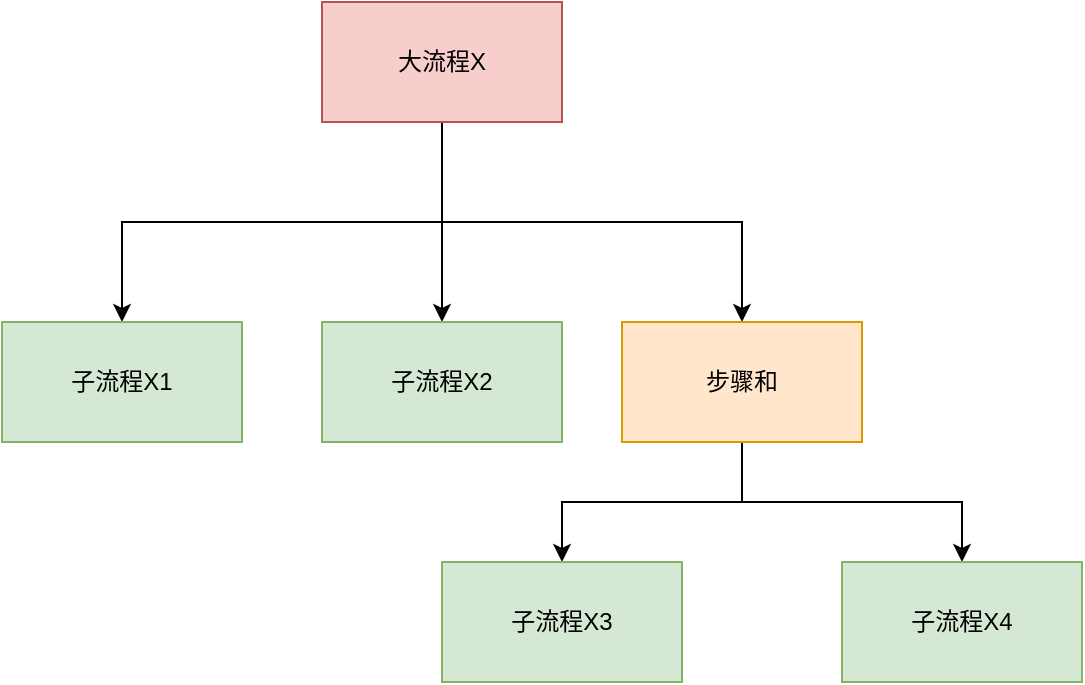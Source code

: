 <mxfile version="14.5.10" type="github" pages="5">
  <diagram id="QJ-M9dAqX3-2-o2Iueh3" name="风控系统流程说明">
    <mxGraphModel dx="1108" dy="451" grid="1" gridSize="10" guides="1" tooltips="1" connect="1" arrows="1" fold="1" page="1" pageScale="1" pageWidth="1920" pageHeight="1200" math="0" shadow="0">
      <root>
        <mxCell id="0" />
        <mxCell id="1" parent="0" />
        <mxCell id="w2se8LOjkHO6Jgg3hvdt-7" style="edgeStyle=orthogonalEdgeStyle;rounded=0;orthogonalLoop=1;jettySize=auto;html=1;entryX=0.5;entryY=0;entryDx=0;entryDy=0;exitX=0.5;exitY=1;exitDx=0;exitDy=0;" parent="1" source="w2se8LOjkHO6Jgg3hvdt-1" target="w2se8LOjkHO6Jgg3hvdt-2" edge="1">
          <mxGeometry relative="1" as="geometry" />
        </mxCell>
        <mxCell id="w2se8LOjkHO6Jgg3hvdt-8" style="edgeStyle=orthogonalEdgeStyle;rounded=0;orthogonalLoop=1;jettySize=auto;html=1;entryX=0.5;entryY=0;entryDx=0;entryDy=0;" parent="1" source="w2se8LOjkHO6Jgg3hvdt-1" target="w2se8LOjkHO6Jgg3hvdt-6" edge="1">
          <mxGeometry relative="1" as="geometry">
            <Array as="points">
              <mxPoint x="330" y="230" />
              <mxPoint x="330" y="230" />
            </Array>
          </mxGeometry>
        </mxCell>
        <mxCell id="w2se8LOjkHO6Jgg3hvdt-9" style="edgeStyle=orthogonalEdgeStyle;rounded=0;orthogonalLoop=1;jettySize=auto;html=1;" parent="1" source="w2se8LOjkHO6Jgg3hvdt-1" target="w2se8LOjkHO6Jgg3hvdt-5" edge="1">
          <mxGeometry relative="1" as="geometry">
            <Array as="points">
              <mxPoint x="330" y="280" />
              <mxPoint x="480" y="280" />
            </Array>
          </mxGeometry>
        </mxCell>
        <mxCell id="w2se8LOjkHO6Jgg3hvdt-1" value="大流程X" style="rounded=0;whiteSpace=wrap;html=1;fillColor=#f8cecc;strokeColor=#b85450;" parent="1" vertex="1">
          <mxGeometry x="270" y="170" width="120" height="60" as="geometry" />
        </mxCell>
        <mxCell id="w2se8LOjkHO6Jgg3hvdt-2" value="子流程X1" style="rounded=0;whiteSpace=wrap;html=1;fillColor=#d5e8d4;strokeColor=#82b366;" parent="1" vertex="1">
          <mxGeometry x="110" y="330" width="120" height="60" as="geometry" />
        </mxCell>
        <mxCell id="w2se8LOjkHO6Jgg3hvdt-12" style="edgeStyle=orthogonalEdgeStyle;rounded=0;orthogonalLoop=1;jettySize=auto;html=1;entryX=0.5;entryY=0;entryDx=0;entryDy=0;" parent="1" source="w2se8LOjkHO6Jgg3hvdt-5" target="w2se8LOjkHO6Jgg3hvdt-10" edge="1">
          <mxGeometry relative="1" as="geometry" />
        </mxCell>
        <mxCell id="w2se8LOjkHO6Jgg3hvdt-13" style="edgeStyle=orthogonalEdgeStyle;rounded=0;orthogonalLoop=1;jettySize=auto;html=1;" parent="1" source="w2se8LOjkHO6Jgg3hvdt-5" target="w2se8LOjkHO6Jgg3hvdt-11" edge="1">
          <mxGeometry relative="1" as="geometry" />
        </mxCell>
        <mxCell id="w2se8LOjkHO6Jgg3hvdt-5" value="步骤和" style="rounded=0;whiteSpace=wrap;html=1;fillColor=#ffe6cc;strokeColor=#d79b00;" parent="1" vertex="1">
          <mxGeometry x="420" y="330" width="120" height="60" as="geometry" />
        </mxCell>
        <mxCell id="w2se8LOjkHO6Jgg3hvdt-6" value="子流程X2" style="rounded=0;whiteSpace=wrap;html=1;fillColor=#d5e8d4;strokeColor=#82b366;" parent="1" vertex="1">
          <mxGeometry x="270" y="330" width="120" height="60" as="geometry" />
        </mxCell>
        <mxCell id="w2se8LOjkHO6Jgg3hvdt-10" value="子流程X3" style="rounded=0;whiteSpace=wrap;html=1;fillColor=#d5e8d4;strokeColor=#82b366;" parent="1" vertex="1">
          <mxGeometry x="330" y="450" width="120" height="60" as="geometry" />
        </mxCell>
        <mxCell id="w2se8LOjkHO6Jgg3hvdt-11" value="子流程X4" style="rounded=0;whiteSpace=wrap;html=1;fillColor=#d5e8d4;strokeColor=#82b366;" parent="1" vertex="1">
          <mxGeometry x="530" y="450" width="120" height="60" as="geometry" />
        </mxCell>
      </root>
    </mxGraphModel>
  </diagram>
  <diagram id="ijwThVhq8FU2h9F7z8u2" name="流程流转的几种情况">
    <mxGraphModel dx="3028" dy="485" grid="1" gridSize="10" guides="1" tooltips="1" connect="1" arrows="1" fold="1" page="1" pageScale="1" pageWidth="1920" pageHeight="1200" math="0" shadow="0">
      <root>
        <mxCell id="OxI2gEbDwQSYO3MvIidU-0" />
        <mxCell id="OxI2gEbDwQSYO3MvIidU-1" parent="OxI2gEbDwQSYO3MvIidU-0" />
        <mxCell id="OxI2gEbDwQSYO3MvIidU-6" style="edgeStyle=orthogonalEdgeStyle;rounded=0;orthogonalLoop=1;jettySize=auto;html=1;entryX=0.5;entryY=0;entryDx=0;entryDy=0;exitX=0.5;exitY=1;exitDx=0;exitDy=0;" edge="1" parent="OxI2gEbDwQSYO3MvIidU-1" source="OxI2gEbDwQSYO3MvIidU-2" target="OxI2gEbDwQSYO3MvIidU-3">
          <mxGeometry relative="1" as="geometry" />
        </mxCell>
        <mxCell id="OxI2gEbDwQSYO3MvIidU-7" style="edgeStyle=orthogonalEdgeStyle;rounded=0;orthogonalLoop=1;jettySize=auto;html=1;" edge="1" parent="OxI2gEbDwQSYO3MvIidU-1" source="OxI2gEbDwQSYO3MvIidU-2" target="OxI2gEbDwQSYO3MvIidU-5">
          <mxGeometry relative="1" as="geometry" />
        </mxCell>
        <mxCell id="OxI2gEbDwQSYO3MvIidU-8" style="edgeStyle=orthogonalEdgeStyle;rounded=0;orthogonalLoop=1;jettySize=auto;html=1;" edge="1" parent="OxI2gEbDwQSYO3MvIidU-1" target="OxI2gEbDwQSYO3MvIidU-4">
          <mxGeometry relative="1" as="geometry">
            <mxPoint x="490" y="130" as="sourcePoint" />
            <Array as="points">
              <mxPoint x="490" y="170" />
              <mxPoint x="670" y="170" />
            </Array>
          </mxGeometry>
        </mxCell>
        <mxCell id="OxI2gEbDwQSYO3MvIidU-16" style="edgeStyle=orthogonalEdgeStyle;rounded=0;orthogonalLoop=1;jettySize=auto;html=1;entryX=0.5;entryY=0;entryDx=0;entryDy=0;" edge="1" parent="OxI2gEbDwQSYO3MvIidU-1" source="OxI2gEbDwQSYO3MvIidU-2" target="OxI2gEbDwQSYO3MvIidU-15">
          <mxGeometry relative="1" as="geometry">
            <Array as="points">
              <mxPoint x="490" y="170" />
              <mxPoint x="820" y="170" />
            </Array>
          </mxGeometry>
        </mxCell>
        <mxCell id="OxI2gEbDwQSYO3MvIidU-2" value="流程流转" style="rounded=0;whiteSpace=wrap;html=1;fillColor=#ffe6cc;strokeColor=#d79b00;" vertex="1" parent="OxI2gEbDwQSYO3MvIidU-1">
          <mxGeometry x="430" y="70" width="120" height="60" as="geometry" />
        </mxCell>
        <mxCell id="OxI2gEbDwQSYO3MvIidU-10" value="" style="edgeStyle=orthogonalEdgeStyle;rounded=0;orthogonalLoop=1;jettySize=auto;html=1;" edge="1" parent="OxI2gEbDwQSYO3MvIidU-1" source="OxI2gEbDwQSYO3MvIidU-3" target="OxI2gEbDwQSYO3MvIidU-9">
          <mxGeometry relative="1" as="geometry" />
        </mxCell>
        <mxCell id="OxI2gEbDwQSYO3MvIidU-12" style="edgeStyle=orthogonalEdgeStyle;rounded=0;orthogonalLoop=1;jettySize=auto;html=1;" edge="1" parent="OxI2gEbDwQSYO3MvIidU-1" source="OxI2gEbDwQSYO3MvIidU-3" target="OxI2gEbDwQSYO3MvIidU-11">
          <mxGeometry relative="1" as="geometry" />
        </mxCell>
        <mxCell id="OxI2gEbDwQSYO3MvIidU-3" value="正常流转" style="rounded=0;whiteSpace=wrap;html=1;fillColor=#f8cecc;strokeColor=#b85450;" vertex="1" parent="OxI2gEbDwQSYO3MvIidU-1">
          <mxGeometry x="260" y="210" width="120" height="60" as="geometry" />
        </mxCell>
        <mxCell id="OxI2gEbDwQSYO3MvIidU-4" value="超期案件流转" style="rounded=0;whiteSpace=wrap;html=1;fillColor=#fff2cc;strokeColor=#d6b656;" vertex="1" parent="OxI2gEbDwQSYO3MvIidU-1">
          <mxGeometry x="610" y="210" width="120" height="60" as="geometry" />
        </mxCell>
        <mxCell id="OxI2gEbDwQSYO3MvIidU-5" value="中转流转" style="rounded=0;whiteSpace=wrap;html=1;fillColor=#fff2cc;strokeColor=#d6b656;" vertex="1" parent="OxI2gEbDwQSYO3MvIidU-1">
          <mxGeometry x="430" y="210" width="120" height="60" as="geometry" />
        </mxCell>
        <mxCell id="OxI2gEbDwQSYO3MvIidU-9" value="下一步" style="whiteSpace=wrap;html=1;rounded=0;fillColor=#fff2cc;strokeColor=#d6b656;" vertex="1" parent="OxI2gEbDwQSYO3MvIidU-1">
          <mxGeometry x="350" y="360" width="120" height="60" as="geometry" />
        </mxCell>
        <mxCell id="OxI2gEbDwQSYO3MvIidU-14" style="edgeStyle=orthogonalEdgeStyle;rounded=0;orthogonalLoop=1;jettySize=auto;html=1;entryX=0.994;entryY=0.486;entryDx=0;entryDy=0;entryPerimeter=0;" edge="1" parent="OxI2gEbDwQSYO3MvIidU-1" source="OxI2gEbDwQSYO3MvIidU-11" target="OxI2gEbDwQSYO3MvIidU-13">
          <mxGeometry relative="1" as="geometry" />
        </mxCell>
        <mxCell id="OxI2gEbDwQSYO3MvIidU-11" value="需要填写右侧几道题目（审核公估调查内容、审核补充资料）" style="whiteSpace=wrap;html=1;rounded=0;fillColor=#fff2cc;strokeColor=#d6b656;" vertex="1" parent="OxI2gEbDwQSYO3MvIidU-1">
          <mxGeometry x="170" y="360" width="120" height="60" as="geometry" />
        </mxCell>
        <mxCell id="OxI2gEbDwQSYO3MvIidU-13" value="画外音：因为需要填写几道题目，历史处理记录得保存那几道题目，所以和普通的下一步是有小小区别的" style="shape=note;strokeWidth=2;fontSize=14;size=20;whiteSpace=wrap;html=1;fillColor=#fff2cc;strokeColor=#d6b656;fontColor=#666600;" vertex="1" parent="OxI2gEbDwQSYO3MvIidU-1">
          <mxGeometry x="-210" y="325" width="190" height="130" as="geometry" />
        </mxCell>
        <mxCell id="OxI2gEbDwQSYO3MvIidU-15" value="挪入法务库处理" style="rounded=0;whiteSpace=wrap;html=1;fillColor=#fff2cc;strokeColor=#d6b656;" vertex="1" parent="OxI2gEbDwQSYO3MvIidU-1">
          <mxGeometry x="760" y="210" width="120" height="60" as="geometry" />
        </mxCell>
      </root>
    </mxGraphModel>
  </diagram>
  <diagram id="QzJoTCRIiScc9nnJNiMO" name="流程流转流程图">
    <mxGraphModel dx="1108" dy="451" grid="1" gridSize="10" guides="1" tooltips="1" connect="1" arrows="1" fold="1" page="1" pageScale="1" pageWidth="1920" pageHeight="1200" math="0" shadow="0">
      <root>
        <mxCell id="KbT_Vq4MU8cuvfeZaU79-0" />
        <mxCell id="KbT_Vq4MU8cuvfeZaU79-1" parent="KbT_Vq4MU8cuvfeZaU79-0" />
        <mxCell id="KbT_Vq4MU8cuvfeZaU79-4" style="edgeStyle=orthogonalEdgeStyle;rounded=0;orthogonalLoop=1;jettySize=auto;html=1;entryX=0.5;entryY=0;entryDx=0;entryDy=0;" parent="KbT_Vq4MU8cuvfeZaU79-1" source="KbT_Vq4MU8cuvfeZaU79-2" target="KbT_Vq4MU8cuvfeZaU79-3" edge="1">
          <mxGeometry relative="1" as="geometry" />
        </mxCell>
        <mxCell id="KbT_Vq4MU8cuvfeZaU79-2" value="/casesCommon/caseNextStep" style="rounded=0;whiteSpace=wrap;html=1;" parent="KbT_Vq4MU8cuvfeZaU79-1" vertex="1">
          <mxGeometry x="490" y="140" width="190" height="60" as="geometry" />
        </mxCell>
        <mxCell id="KbT_Vq4MU8cuvfeZaU79-6" style="edgeStyle=orthogonalEdgeStyle;rounded=0;orthogonalLoop=1;jettySize=auto;html=1;" parent="KbT_Vq4MU8cuvfeZaU79-1" source="KbT_Vq4MU8cuvfeZaU79-3" target="KbT_Vq4MU8cuvfeZaU79-5" edge="1">
          <mxGeometry relative="1" as="geometry" />
        </mxCell>
        <mxCell id="KbT_Vq4MU8cuvfeZaU79-8" style="edgeStyle=orthogonalEdgeStyle;rounded=0;orthogonalLoop=1;jettySize=auto;html=1;" parent="KbT_Vq4MU8cuvfeZaU79-1" source="KbT_Vq4MU8cuvfeZaU79-3" target="KbT_Vq4MU8cuvfeZaU79-7" edge="1">
          <mxGeometry relative="1" as="geometry" />
        </mxCell>
        <mxCell id="KbT_Vq4MU8cuvfeZaU79-3" value="实时计算案件结论，判断是否需要重设menu_code" style="rounded=0;whiteSpace=wrap;html=1;" parent="KbT_Vq4MU8cuvfeZaU79-1" vertex="1">
          <mxGeometry x="525" y="260" width="120" height="60" as="geometry" />
        </mxCell>
        <mxCell id="KbT_Vq4MU8cuvfeZaU79-5" value="如果结论为撤案/拒付，需要重设meun_code，案件直接下一步到待归档" style="shape=note;strokeWidth=2;fontSize=14;size=20;whiteSpace=wrap;html=1;fillColor=#fff2cc;strokeColor=#d6b656;fontColor=#666600;" parent="KbT_Vq4MU8cuvfeZaU79-1" vertex="1">
          <mxGeometry x="240" y="230" width="120" height="120" as="geometry" />
        </mxCell>
        <mxCell id="KbT_Vq4MU8cuvfeZaU79-10" style="edgeStyle=orthogonalEdgeStyle;rounded=0;orthogonalLoop=1;jettySize=auto;html=1;entryX=1;entryY=0.433;entryDx=0;entryDy=0;entryPerimeter=0;" parent="KbT_Vq4MU8cuvfeZaU79-1" source="KbT_Vq4MU8cuvfeZaU79-7" target="KbT_Vq4MU8cuvfeZaU79-9" edge="1">
          <mxGeometry relative="1" as="geometry" />
        </mxCell>
        <mxCell id="KbT_Vq4MU8cuvfeZaU79-12" style="edgeStyle=orthogonalEdgeStyle;rounded=0;orthogonalLoop=1;jettySize=auto;html=1;" parent="KbT_Vq4MU8cuvfeZaU79-1" source="KbT_Vq4MU8cuvfeZaU79-7" target="KbT_Vq4MU8cuvfeZaU79-11" edge="1">
          <mxGeometry relative="1" as="geometry" />
        </mxCell>
        <mxCell id="KbT_Vq4MU8cuvfeZaU79-7" value="判断流程的前置判断是否已完成" style="rounded=0;whiteSpace=wrap;html=1;" parent="KbT_Vq4MU8cuvfeZaU79-1" vertex="1">
          <mxGeometry x="525" y="440" width="120" height="60" as="geometry" />
        </mxCell>
        <mxCell id="KbT_Vq4MU8cuvfeZaU79-9" value="比如输出初审结果下一步时，需要已生成调查函/调查表" style="shape=note;strokeWidth=2;fontSize=14;size=20;whiteSpace=wrap;html=1;fillColor=#fff2cc;strokeColor=#d6b656;fontColor=#666600;" parent="KbT_Vq4MU8cuvfeZaU79-1" vertex="1">
          <mxGeometry x="240" y="420" width="120" height="120" as="geometry" />
        </mxCell>
        <mxCell id="KbT_Vq4MU8cuvfeZaU79-14" style="edgeStyle=orthogonalEdgeStyle;rounded=0;orthogonalLoop=1;jettySize=auto;html=1;entryX=0;entryY=0.5;entryDx=0;entryDy=0;" parent="KbT_Vq4MU8cuvfeZaU79-1" source="KbT_Vq4MU8cuvfeZaU79-11" target="KbT_Vq4MU8cuvfeZaU79-13" edge="1">
          <mxGeometry relative="1" as="geometry" />
        </mxCell>
        <mxCell id="KbT_Vq4MU8cuvfeZaU79-11" value="策略模式获取下一步的IStrategyService" style="rounded=0;whiteSpace=wrap;html=1;" parent="KbT_Vq4MU8cuvfeZaU79-1" vertex="1">
          <mxGeometry x="525" y="570" width="120" height="60" as="geometry" />
        </mxCell>
        <mxCell id="KbT_Vq4MU8cuvfeZaU79-16" style="edgeStyle=orthogonalEdgeStyle;rounded=0;orthogonalLoop=1;jettySize=auto;html=1;" parent="KbT_Vq4MU8cuvfeZaU79-1" source="KbT_Vq4MU8cuvfeZaU79-13" target="KbT_Vq4MU8cuvfeZaU79-15" edge="1">
          <mxGeometry relative="1" as="geometry" />
        </mxCell>
        <mxCell id="KbT_Vq4MU8cuvfeZaU79-13" value="获取下一步flowCode" style="rounded=0;whiteSpace=wrap;html=1;" parent="KbT_Vq4MU8cuvfeZaU79-1" vertex="1">
          <mxGeometry x="780" y="260" width="120" height="60" as="geometry" />
        </mxCell>
        <mxCell id="KbT_Vq4MU8cuvfeZaU79-18" style="edgeStyle=orthogonalEdgeStyle;rounded=0;orthogonalLoop=1;jettySize=auto;html=1;" parent="KbT_Vq4MU8cuvfeZaU79-1" source="KbT_Vq4MU8cuvfeZaU79-15" target="KbT_Vq4MU8cuvfeZaU79-17" edge="1">
          <mxGeometry relative="1" as="geometry" />
        </mxCell>
        <mxCell id="KbT_Vq4MU8cuvfeZaU79-15" value="处理通用历史处理记录" style="rounded=0;whiteSpace=wrap;html=1;" parent="KbT_Vq4MU8cuvfeZaU79-1" vertex="1">
          <mxGeometry x="780" y="390" width="120" height="60" as="geometry" />
        </mxCell>
        <mxCell id="KbT_Vq4MU8cuvfeZaU79-20" style="edgeStyle=orthogonalEdgeStyle;rounded=0;orthogonalLoop=1;jettySize=auto;html=1;" parent="KbT_Vq4MU8cuvfeZaU79-1" source="KbT_Vq4MU8cuvfeZaU79-17" target="KbT_Vq4MU8cuvfeZaU79-19" edge="1">
          <mxGeometry relative="1" as="geometry" />
        </mxCell>
        <mxCell id="KbT_Vq4MU8cuvfeZaU79-17" value="执行流程流转" style="rounded=0;whiteSpace=wrap;html=1;" parent="KbT_Vq4MU8cuvfeZaU79-1" vertex="1">
          <mxGeometry x="780" y="510" width="120" height="60" as="geometry" />
        </mxCell>
        <mxCell id="KbT_Vq4MU8cuvfeZaU79-19" value="发送MQ通知分配经办人" style="rounded=0;whiteSpace=wrap;html=1;" parent="KbT_Vq4MU8cuvfeZaU79-1" vertex="1">
          <mxGeometry x="780" y="630" width="120" height="60" as="geometry" />
        </mxCell>
      </root>
    </mxGraphModel>
  </diagram>
  <diagram id="9yWlYBvCpSck_L3PBVv3" name="保存混合套题">
    <mxGraphModel dx="1108" dy="451" grid="1" gridSize="10" guides="1" tooltips="1" connect="1" arrows="1" fold="1" page="1" pageScale="1" pageWidth="1920" pageHeight="1200" math="0" shadow="0">
      <root>
        <mxCell id="aDZnevUfQnT6sELxorld-0" />
        <mxCell id="aDZnevUfQnT6sELxorld-1" parent="aDZnevUfQnT6sELxorld-0" />
        <mxCell id="aDZnevUfQnT6sELxorld-4" style="edgeStyle=orthogonalEdgeStyle;rounded=0;orthogonalLoop=1;jettySize=auto;html=1;" edge="1" parent="aDZnevUfQnT6sELxorld-1" source="aDZnevUfQnT6sELxorld-2" target="aDZnevUfQnT6sELxorld-3">
          <mxGeometry relative="1" as="geometry" />
        </mxCell>
        <mxCell id="aDZnevUfQnT6sELxorld-2" value="保存套题" style="rounded=0;whiteSpace=wrap;html=1;" vertex="1" parent="aDZnevUfQnT6sELxorld-1">
          <mxGeometry x="340" y="120" width="120" height="60" as="geometry" />
        </mxCell>
        <mxCell id="aDZnevUfQnT6sELxorld-6" style="edgeStyle=orthogonalEdgeStyle;rounded=0;orthogonalLoop=1;jettySize=auto;html=1;entryX=0.5;entryY=0;entryDx=0;entryDy=0;" edge="1" parent="aDZnevUfQnT6sELxorld-1" source="aDZnevUfQnT6sELxorld-3" target="aDZnevUfQnT6sELxorld-5">
          <mxGeometry relative="1" as="geometry" />
        </mxCell>
        <mxCell id="aDZnevUfQnT6sELxorld-3" value="参数的version+1" style="rounded=0;whiteSpace=wrap;html=1;" vertex="1" parent="aDZnevUfQnT6sELxorld-1">
          <mxGeometry x="340" y="240" width="120" height="60" as="geometry" />
        </mxCell>
        <mxCell id="aDZnevUfQnT6sELxorld-8" style="edgeStyle=orthogonalEdgeStyle;rounded=0;orthogonalLoop=1;jettySize=auto;html=1;" edge="1" parent="aDZnevUfQnT6sELxorld-1" source="aDZnevUfQnT6sELxorld-5" target="aDZnevUfQnT6sELxorld-7">
          <mxGeometry relative="1" as="geometry" />
        </mxCell>
        <mxCell id="aDZnevUfQnT6sELxorld-5" value="保存事件信息" style="rounded=0;whiteSpace=wrap;html=1;" vertex="1" parent="aDZnevUfQnT6sELxorld-1">
          <mxGeometry x="340" y="360" width="120" height="60" as="geometry" />
        </mxCell>
        <mxCell id="aDZnevUfQnT6sELxorld-7" value="保存历史处理记录" style="rounded=0;whiteSpace=wrap;html=1;" vertex="1" parent="aDZnevUfQnT6sELxorld-1">
          <mxGeometry x="540" y="180" width="120" height="60" as="geometry" />
        </mxCell>
      </root>
    </mxGraphModel>
  </diagram>
  <diagram id="nJHSMSYADZnwhhIe0vmW" name="案件分配经办人流程">
    <mxGraphModel dx="3028" dy="451" grid="1" gridSize="10" guides="1" tooltips="1" connect="1" arrows="1" fold="1" page="1" pageScale="1" pageWidth="1920" pageHeight="1200" math="0" shadow="0">
      <root>
        <mxCell id="0-X7uaBDCu-Lg3Pp3MMj-0" />
        <mxCell id="0-X7uaBDCu-Lg3Pp3MMj-1" parent="0-X7uaBDCu-Lg3Pp3MMj-0" />
        <mxCell id="0-X7uaBDCu-Lg3Pp3MMj-2" value="" style="whiteSpace=wrap;html=1;" vertex="1" parent="0-X7uaBDCu-Lg3Pp3MMj-1">
          <mxGeometry x="-360" y="350" width="450" height="450" as="geometry" />
        </mxCell>
        <mxCell id="0-X7uaBDCu-Lg3Pp3MMj-3" value="" style="rounded=0;whiteSpace=wrap;html=1;" vertex="1" parent="0-X7uaBDCu-Lg3Pp3MMj-1">
          <mxGeometry x="-1150" y="890" width="790" height="760" as="geometry" />
        </mxCell>
        <mxCell id="0-X7uaBDCu-Lg3Pp3MMj-4" style="edgeStyle=orthogonalEdgeStyle;rounded=0;orthogonalLoop=1;jettySize=auto;html=1;" edge="1" parent="0-X7uaBDCu-Lg3Pp3MMj-1" source="0-X7uaBDCu-Lg3Pp3MMj-5" target="0-X7uaBDCu-Lg3Pp3MMj-12">
          <mxGeometry relative="1" as="geometry" />
        </mxCell>
        <mxCell id="0-X7uaBDCu-Lg3Pp3MMj-5" value="业管手动分配" style="rounded=0;whiteSpace=wrap;html=1;fillColor=#dae8fc;strokeColor=#6c8ebf;" vertex="1" parent="0-X7uaBDCu-Lg3Pp3MMj-1">
          <mxGeometry x="-1090" y="310" width="120" height="60" as="geometry" />
        </mxCell>
        <mxCell id="0-X7uaBDCu-Lg3Pp3MMj-6" style="edgeStyle=orthogonalEdgeStyle;rounded=0;orthogonalLoop=1;jettySize=auto;html=1;entryX=0.5;entryY=0;entryDx=0;entryDy=0;" edge="1" parent="0-X7uaBDCu-Lg3Pp3MMj-1" source="0-X7uaBDCu-Lg3Pp3MMj-7" target="0-X7uaBDCu-Lg3Pp3MMj-12">
          <mxGeometry relative="1" as="geometry">
            <mxPoint x="-820" y="670" as="targetPoint" />
          </mxGeometry>
        </mxCell>
        <mxCell id="0-X7uaBDCu-Lg3Pp3MMj-7" value="MQ消费" style="rounded=0;whiteSpace=wrap;html=1;fillColor=#dae8fc;strokeColor=#6c8ebf;" vertex="1" parent="0-X7uaBDCu-Lg3Pp3MMj-1">
          <mxGeometry x="-880" y="310" width="120" height="60" as="geometry" />
        </mxCell>
        <mxCell id="0-X7uaBDCu-Lg3Pp3MMj-8" style="edgeStyle=orthogonalEdgeStyle;rounded=0;orthogonalLoop=1;jettySize=auto;html=1;entryX=0.5;entryY=0;entryDx=0;entryDy=0;" edge="1" parent="0-X7uaBDCu-Lg3Pp3MMj-1" source="0-X7uaBDCu-Lg3Pp3MMj-9" target="0-X7uaBDCu-Lg3Pp3MMj-12">
          <mxGeometry relative="1" as="geometry" />
        </mxCell>
        <mxCell id="0-X7uaBDCu-Lg3Pp3MMj-9" value="定时任务分配" style="rounded=0;whiteSpace=wrap;html=1;fillColor=#dae8fc;strokeColor=#6c8ebf;" vertex="1" parent="0-X7uaBDCu-Lg3Pp3MMj-1">
          <mxGeometry x="-680" y="310" width="120" height="60" as="geometry" />
        </mxCell>
        <mxCell id="0-X7uaBDCu-Lg3Pp3MMj-10" value="" style="edgeStyle=orthogonalEdgeStyle;rounded=0;orthogonalLoop=1;jettySize=auto;html=1;" edge="1" parent="0-X7uaBDCu-Lg3Pp3MMj-1" source="0-X7uaBDCu-Lg3Pp3MMj-12" target="0-X7uaBDCu-Lg3Pp3MMj-30">
          <mxGeometry relative="1" as="geometry" />
        </mxCell>
        <mxCell id="0-X7uaBDCu-Lg3Pp3MMj-11" style="edgeStyle=orthogonalEdgeStyle;rounded=0;orthogonalLoop=1;jettySize=auto;html=1;" edge="1" parent="0-X7uaBDCu-Lg3Pp3MMj-1" source="0-X7uaBDCu-Lg3Pp3MMj-12" target="0-X7uaBDCu-Lg3Pp3MMj-2">
          <mxGeometry relative="1" as="geometry" />
        </mxCell>
        <mxCell id="0-X7uaBDCu-Lg3Pp3MMj-12" value="如果非业管手动分配，则根据分配规则获取经办人" style="rounded=0;whiteSpace=wrap;html=1;fillColor=#d5e8d4;strokeColor=#82b366;" vertex="1" parent="0-X7uaBDCu-Lg3Pp3MMj-1">
          <mxGeometry x="-985" y="540" width="330" height="80" as="geometry" />
        </mxCell>
        <mxCell id="0-X7uaBDCu-Lg3Pp3MMj-13" style="edgeStyle=orthogonalEdgeStyle;rounded=0;orthogonalLoop=1;jettySize=auto;html=1;entryX=1.004;entryY=0.5;entryDx=0;entryDy=0;entryPerimeter=0;" edge="1" parent="0-X7uaBDCu-Lg3Pp3MMj-1" source="0-X7uaBDCu-Lg3Pp3MMj-15" target="0-X7uaBDCu-Lg3Pp3MMj-28">
          <mxGeometry relative="1" as="geometry">
            <mxPoint x="-1170" y="845" as="targetPoint" />
          </mxGeometry>
        </mxCell>
        <mxCell id="0-X7uaBDCu-Lg3Pp3MMj-14" style="edgeStyle=orthogonalEdgeStyle;rounded=0;orthogonalLoop=1;jettySize=auto;html=1;" edge="1" parent="0-X7uaBDCu-Lg3Pp3MMj-1" source="0-X7uaBDCu-Lg3Pp3MMj-15" target="0-X7uaBDCu-Lg3Pp3MMj-17">
          <mxGeometry relative="1" as="geometry" />
        </mxCell>
        <mxCell id="0-X7uaBDCu-Lg3Pp3MMj-15" value="先删除传入flowCode已经分配了经办人的记录" style="rounded=0;whiteSpace=wrap;html=1;fillColor=#d5e8d4;strokeColor=#82b366;" vertex="1" parent="0-X7uaBDCu-Lg3Pp3MMj-1">
          <mxGeometry x="-880" y="920" width="120" height="60" as="geometry" />
        </mxCell>
        <mxCell id="0-X7uaBDCu-Lg3Pp3MMj-16" value="" style="edgeStyle=orthogonalEdgeStyle;rounded=0;orthogonalLoop=1;jettySize=auto;html=1;" edge="1" parent="0-X7uaBDCu-Lg3Pp3MMj-1" source="0-X7uaBDCu-Lg3Pp3MMj-17" target="0-X7uaBDCu-Lg3Pp3MMj-20">
          <mxGeometry relative="1" as="geometry" />
        </mxCell>
        <mxCell id="0-X7uaBDCu-Lg3Pp3MMj-17" value="是否超过每日分配上限" style="rhombus;whiteSpace=wrap;html=1;" vertex="1" parent="0-X7uaBDCu-Lg3Pp3MMj-1">
          <mxGeometry x="-860" y="1040" width="80" height="80" as="geometry" />
        </mxCell>
        <mxCell id="0-X7uaBDCu-Lg3Pp3MMj-18" style="edgeStyle=orthogonalEdgeStyle;rounded=0;orthogonalLoop=1;jettySize=auto;html=1;entryX=0.5;entryY=1;entryDx=0;entryDy=0;" edge="1" parent="0-X7uaBDCu-Lg3Pp3MMj-1" source="0-X7uaBDCu-Lg3Pp3MMj-20" target="0-X7uaBDCu-Lg3Pp3MMj-22">
          <mxGeometry relative="1" as="geometry" />
        </mxCell>
        <mxCell id="0-X7uaBDCu-Lg3Pp3MMj-19" value="" style="edgeStyle=orthogonalEdgeStyle;rounded=0;orthogonalLoop=1;jettySize=auto;html=1;" edge="1" parent="0-X7uaBDCu-Lg3Pp3MMj-1" source="0-X7uaBDCu-Lg3Pp3MMj-20" target="0-X7uaBDCu-Lg3Pp3MMj-25">
          <mxGeometry relative="1" as="geometry" />
        </mxCell>
        <mxCell id="0-X7uaBDCu-Lg3Pp3MMj-20" value="是否强制分配" style="rhombus;whiteSpace=wrap;html=1;" vertex="1" parent="0-X7uaBDCu-Lg3Pp3MMj-1">
          <mxGeometry x="-860" y="1200" width="80" height="80" as="geometry" />
        </mxCell>
        <mxCell id="0-X7uaBDCu-Lg3Pp3MMj-21" value="Y" style="text;html=1;align=center;verticalAlign=middle;resizable=0;points=[];autosize=1;strokeColor=none;" vertex="1" parent="0-X7uaBDCu-Lg3Pp3MMj-1">
          <mxGeometry x="-810" y="1140" width="20" height="20" as="geometry" />
        </mxCell>
        <mxCell id="0-X7uaBDCu-Lg3Pp3MMj-22" value="结束" style="whiteSpace=wrap;html=1;" vertex="1" parent="0-X7uaBDCu-Lg3Pp3MMj-1">
          <mxGeometry x="-1070" y="1080" width="120" height="60" as="geometry" />
        </mxCell>
        <mxCell id="0-X7uaBDCu-Lg3Pp3MMj-23" value="N" style="text;html=1;align=center;verticalAlign=middle;resizable=0;points=[];autosize=1;strokeColor=none;" vertex="1" parent="0-X7uaBDCu-Lg3Pp3MMj-1">
          <mxGeometry x="-940" y="1210" width="20" height="20" as="geometry" />
        </mxCell>
        <mxCell id="0-X7uaBDCu-Lg3Pp3MMj-24" value="" style="edgeStyle=orthogonalEdgeStyle;rounded=0;orthogonalLoop=1;jettySize=auto;html=1;" edge="1" parent="0-X7uaBDCu-Lg3Pp3MMj-1" source="0-X7uaBDCu-Lg3Pp3MMj-25" target="0-X7uaBDCu-Lg3Pp3MMj-27">
          <mxGeometry relative="1" as="geometry" />
        </mxCell>
        <mxCell id="0-X7uaBDCu-Lg3Pp3MMj-25" value="经办人表、历史处理记录表增加记录" style="whiteSpace=wrap;html=1;fillColor=#d5e8d4;strokeColor=#82b366;" vertex="1" parent="0-X7uaBDCu-Lg3Pp3MMj-1">
          <mxGeometry x="-880" y="1370" width="120" height="60" as="geometry" />
        </mxCell>
        <mxCell id="0-X7uaBDCu-Lg3Pp3MMj-26" style="edgeStyle=orthogonalEdgeStyle;rounded=0;orthogonalLoop=1;jettySize=auto;html=1;entryX=0.5;entryY=1;entryDx=0;entryDy=0;" edge="1" parent="0-X7uaBDCu-Lg3Pp3MMj-1" source="0-X7uaBDCu-Lg3Pp3MMj-27" target="0-X7uaBDCu-Lg3Pp3MMj-22">
          <mxGeometry relative="1" as="geometry" />
        </mxCell>
        <mxCell id="0-X7uaBDCu-Lg3Pp3MMj-27" value="添加子任务" style="whiteSpace=wrap;html=1;fillColor=#d5e8d4;strokeColor=#82b366;" vertex="1" parent="0-X7uaBDCu-Lg3Pp3MMj-1">
          <mxGeometry x="-880" y="1510" width="120" height="60" as="geometry" />
        </mxCell>
        <mxCell id="0-X7uaBDCu-Lg3Pp3MMj-28" value="&lt;div&gt;画外音：保证同一案件，一个流程只有一条经办人记录。&lt;/div&gt;&lt;div&gt;如果分配时，需要回查历史经办人，则需要把查询条件is_deleted = true去掉&lt;/div&gt;&lt;div&gt;&lt;br&gt;&lt;/div&gt;&lt;div&gt;目前这种实现并不优雅，因为按理来说is_deleted=true是一个删除了的数据，不应该再被查询出来了。&lt;/div&gt;&lt;div&gt;所以在20年12月份的风控流程大改版需求中预备作如下优化：经办人记录表增加一个type字段，用于标识该条记录状态，比如 已完成/未完成/未完成但被中转/被手动修改经办人...之类的状态&lt;br&gt;&lt;/div&gt;" style="shape=note;strokeWidth=2;fontSize=14;size=20;whiteSpace=wrap;html=1;fillColor=#fff2cc;strokeColor=#d6b656;fontColor=#666600;" vertex="1" parent="0-X7uaBDCu-Lg3Pp3MMj-1">
          <mxGeometry x="-1680" y="780" width="380" height="340" as="geometry" />
        </mxCell>
        <mxCell id="0-X7uaBDCu-Lg3Pp3MMj-29" style="edgeStyle=orthogonalEdgeStyle;rounded=0;orthogonalLoop=1;jettySize=auto;html=1;entryX=0.5;entryY=0;entryDx=0;entryDy=0;exitX=0.5;exitY=1;exitDx=0;exitDy=0;" edge="1" parent="0-X7uaBDCu-Lg3Pp3MMj-1" source="0-X7uaBDCu-Lg3Pp3MMj-30" target="0-X7uaBDCu-Lg3Pp3MMj-15">
          <mxGeometry relative="1" as="geometry" />
        </mxCell>
        <mxCell id="0-X7uaBDCu-Lg3Pp3MMj-30" value="&lt;div&gt;com.dhco.ehuzhu.approve.admin.modules.service.impl.&lt;/div&gt;&lt;div&gt;DispatchCaseService#dispatchCaseFlowOperator()&lt;/div&gt;" style="rounded=0;whiteSpace=wrap;html=1;fillColor=#d5e8d4;strokeColor=#82b366;" vertex="1" parent="0-X7uaBDCu-Lg3Pp3MMj-1">
          <mxGeometry x="-985" y="680" width="330" height="80" as="geometry" />
        </mxCell>
        <mxCell id="0-X7uaBDCu-Lg3Pp3MMj-31" value="循环分配" style="rounded=0;whiteSpace=wrap;html=1;fillColor=#ffe6cc;strokeColor=#d79b00;" vertex="1" parent="0-X7uaBDCu-Lg3Pp3MMj-1">
          <mxGeometry x="-260" y="420" width="120" height="60" as="geometry" />
        </mxCell>
        <mxCell id="0-X7uaBDCu-Lg3Pp3MMj-32" value="定制分配" style="rounded=0;whiteSpace=wrap;html=1;fillColor=#ffe6cc;strokeColor=#d79b00;" vertex="1" parent="0-X7uaBDCu-Lg3Pp3MMj-1">
          <mxGeometry x="-260" y="490" width="120" height="60" as="geometry" />
        </mxCell>
        <mxCell id="0-X7uaBDCu-Lg3Pp3MMj-33" value="上限分配" style="rounded=0;whiteSpace=wrap;html=1;fillColor=#ffe6cc;strokeColor=#d79b00;" vertex="1" parent="0-X7uaBDCu-Lg3Pp3MMj-1">
          <mxGeometry x="-120" y="490" width="120" height="60" as="geometry" />
        </mxCell>
        <mxCell id="0-X7uaBDCu-Lg3Pp3MMj-34" value="最近同角色分配" style="rounded=0;whiteSpace=wrap;html=1;fillColor=#ffe6cc;strokeColor=#d79b00;" vertex="1" parent="0-X7uaBDCu-Lg3Pp3MMj-1">
          <mxGeometry x="-120" y="420" width="120" height="60" as="geometry" />
        </mxCell>
        <mxCell id="0-X7uaBDCu-Lg3Pp3MMj-35" value="指定流程经办人" style="rounded=0;whiteSpace=wrap;html=1;fillColor=#ffe6cc;strokeColor=#d79b00;" vertex="1" parent="0-X7uaBDCu-Lg3Pp3MMj-1">
          <mxGeometry x="-260" y="560" width="120" height="60" as="geometry" />
        </mxCell>
        <mxCell id="0-X7uaBDCu-Lg3Pp3MMj-36" value="其他" style="rounded=0;whiteSpace=wrap;html=1;fillColor=#ffe6cc;strokeColor=#d79b00;" vertex="1" parent="0-X7uaBDCu-Lg3Pp3MMj-1">
          <mxGeometry x="-260" y="640" width="120" height="60" as="geometry" />
        </mxCell>
        <mxCell id="0-X7uaBDCu-Lg3Pp3MMj-37" value="不分配" style="rounded=0;whiteSpace=wrap;html=1;fillColor=#ffe6cc;strokeColor=#d79b00;" vertex="1" parent="0-X7uaBDCu-Lg3Pp3MMj-1">
          <mxGeometry x="-120" y="640" width="120" height="60" as="geometry" />
        </mxCell>
        <mxCell id="0-X7uaBDCu-Lg3Pp3MMj-38" value="比例分配" style="rounded=0;whiteSpace=wrap;html=1;fillColor=#ffe6cc;strokeColor=#d79b00;" vertex="1" parent="0-X7uaBDCu-Lg3Pp3MMj-1">
          <mxGeometry x="-120" y="560" width="120" height="60" as="geometry" />
        </mxCell>
        <mxCell id="0-X7uaBDCu-Lg3Pp3MMj-39" value="&lt;b&gt;&lt;font style=&quot;font-size: 14px&quot;&gt;分配规则&lt;/font&gt;&lt;/b&gt;" style="text;html=1;align=center;verticalAlign=middle;resizable=0;points=[];autosize=1;strokeColor=none;" vertex="1" parent="0-X7uaBDCu-Lg3Pp3MMj-1">
          <mxGeometry x="-170" y="310" width="70" height="20" as="geometry" />
        </mxCell>
      </root>
    </mxGraphModel>
  </diagram>
</mxfile>
